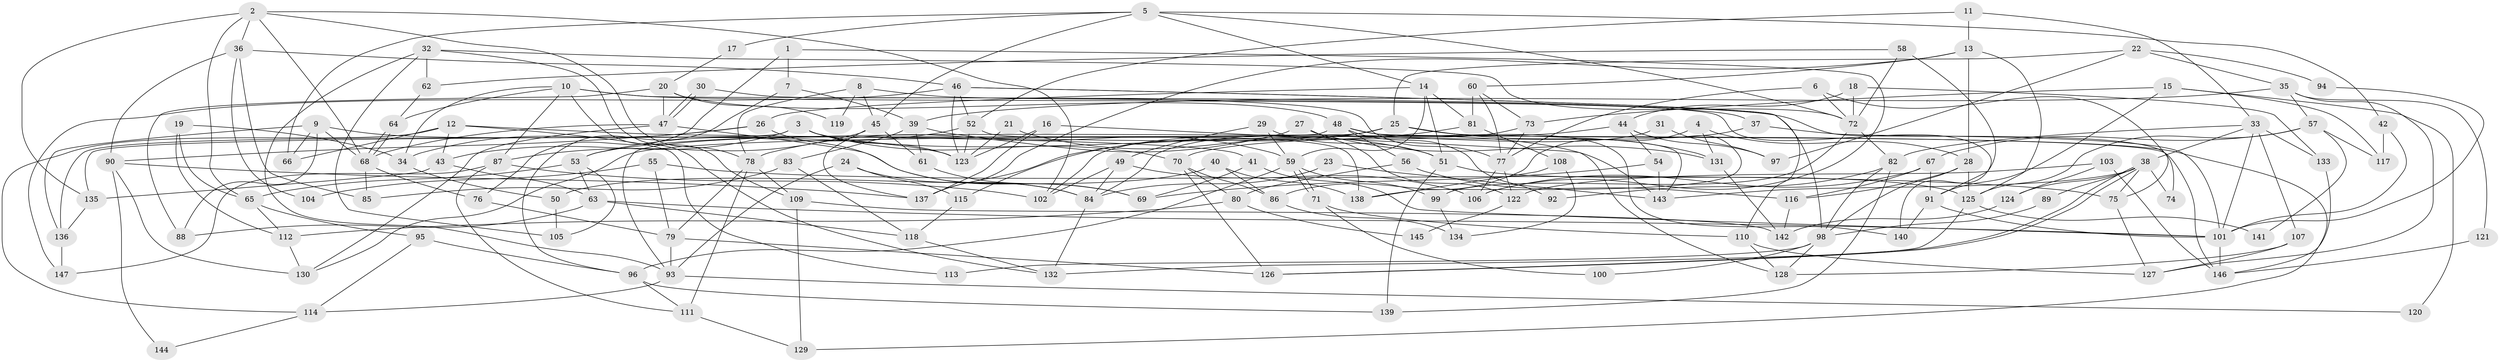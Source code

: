 // Generated by graph-tools (version 1.1) at 2025/36/03/09/25 02:36:11]
// undirected, 147 vertices, 294 edges
graph export_dot {
graph [start="1"]
  node [color=gray90,style=filled];
  1;
  2;
  3;
  4;
  5;
  6;
  7;
  8;
  9;
  10;
  11;
  12;
  13;
  14;
  15;
  16;
  17;
  18;
  19;
  20;
  21;
  22;
  23;
  24;
  25;
  26;
  27;
  28;
  29;
  30;
  31;
  32;
  33;
  34;
  35;
  36;
  37;
  38;
  39;
  40;
  41;
  42;
  43;
  44;
  45;
  46;
  47;
  48;
  49;
  50;
  51;
  52;
  53;
  54;
  55;
  56;
  57;
  58;
  59;
  60;
  61;
  62;
  63;
  64;
  65;
  66;
  67;
  68;
  69;
  70;
  71;
  72;
  73;
  74;
  75;
  76;
  77;
  78;
  79;
  80;
  81;
  82;
  83;
  84;
  85;
  86;
  87;
  88;
  89;
  90;
  91;
  92;
  93;
  94;
  95;
  96;
  97;
  98;
  99;
  100;
  101;
  102;
  103;
  104;
  105;
  106;
  107;
  108;
  109;
  110;
  111;
  112;
  113;
  114;
  115;
  116;
  117;
  118;
  119;
  120;
  121;
  122;
  123;
  124;
  125;
  126;
  127;
  128;
  129;
  130;
  131;
  132;
  133;
  134;
  135;
  136;
  137;
  138;
  139;
  140;
  141;
  142;
  143;
  144;
  145;
  146;
  147;
  1 -- 76;
  1 -- 106;
  1 -- 7;
  2 -- 68;
  2 -- 36;
  2 -- 65;
  2 -- 78;
  2 -- 102;
  2 -- 135;
  3 -- 143;
  3 -- 70;
  3 -- 43;
  3 -- 123;
  3 -- 136;
  4 -- 28;
  4 -- 131;
  4 -- 86;
  5 -- 42;
  5 -- 66;
  5 -- 14;
  5 -- 17;
  5 -- 45;
  5 -- 72;
  6 -- 75;
  6 -- 72;
  6 -- 77;
  7 -- 39;
  7 -- 96;
  8 -- 78;
  8 -- 37;
  8 -- 45;
  8 -- 119;
  9 -- 136;
  9 -- 123;
  9 -- 66;
  9 -- 68;
  9 -- 88;
  10 -- 87;
  10 -- 34;
  10 -- 64;
  10 -- 74;
  10 -- 91;
  10 -- 132;
  11 -- 52;
  11 -- 33;
  11 -- 13;
  12 -- 43;
  12 -- 114;
  12 -- 41;
  12 -- 66;
  12 -- 113;
  13 -- 28;
  13 -- 60;
  13 -- 125;
  13 -- 137;
  14 -- 81;
  14 -- 26;
  14 -- 51;
  14 -- 59;
  15 -- 91;
  15 -- 73;
  15 -- 117;
  15 -- 120;
  16 -- 123;
  16 -- 137;
  16 -- 128;
  17 -- 20;
  18 -- 72;
  18 -- 44;
  18 -- 133;
  19 -- 34;
  19 -- 65;
  19 -- 112;
  20 -- 47;
  20 -- 88;
  20 -- 48;
  20 -- 119;
  21 -- 51;
  21 -- 123;
  22 -- 35;
  22 -- 25;
  22 -- 94;
  22 -- 97;
  23 -- 84;
  23 -- 143;
  24 -- 84;
  24 -- 115;
  24 -- 93;
  25 -- 93;
  25 -- 53;
  25 -- 115;
  25 -- 129;
  25 -- 131;
  25 -- 143;
  26 -- 90;
  26 -- 34;
  26 -- 84;
  27 -- 78;
  27 -- 131;
  27 -- 122;
  28 -- 98;
  28 -- 116;
  28 -- 125;
  29 -- 59;
  29 -- 51;
  29 -- 49;
  30 -- 47;
  30 -- 47;
  30 -- 77;
  31 -- 97;
  31 -- 84;
  32 -- 72;
  32 -- 109;
  32 -- 62;
  32 -- 93;
  32 -- 105;
  33 -- 133;
  33 -- 101;
  33 -- 38;
  33 -- 82;
  33 -- 107;
  34 -- 50;
  35 -- 57;
  35 -- 39;
  35 -- 121;
  35 -- 127;
  36 -- 90;
  36 -- 46;
  36 -- 85;
  36 -- 104;
  37 -- 70;
  37 -- 101;
  38 -- 126;
  38 -- 126;
  38 -- 74;
  38 -- 75;
  38 -- 89;
  38 -- 124;
  38 -- 143;
  39 -- 59;
  39 -- 61;
  39 -- 83;
  40 -- 138;
  40 -- 86;
  40 -- 50;
  41 -- 101;
  41 -- 69;
  42 -- 117;
  42 -- 101;
  43 -- 135;
  43 -- 63;
  44 -- 130;
  44 -- 54;
  44 -- 97;
  44 -- 138;
  45 -- 61;
  45 -- 87;
  45 -- 137;
  46 -- 147;
  46 -- 98;
  46 -- 52;
  46 -- 110;
  46 -- 123;
  47 -- 68;
  47 -- 69;
  47 -- 130;
  48 -- 146;
  48 -- 56;
  48 -- 92;
  48 -- 135;
  48 -- 140;
  49 -- 84;
  49 -- 102;
  49 -- 106;
  50 -- 105;
  51 -- 125;
  51 -- 139;
  52 -- 123;
  52 -- 53;
  52 -- 138;
  53 -- 63;
  53 -- 65;
  53 -- 105;
  54 -- 143;
  54 -- 69;
  55 -- 79;
  55 -- 75;
  55 -- 104;
  56 -- 80;
  56 -- 116;
  57 -- 125;
  57 -- 67;
  57 -- 117;
  57 -- 141;
  58 -- 72;
  58 -- 62;
  58 -- 140;
  59 -- 71;
  59 -- 71;
  59 -- 96;
  59 -- 99;
  60 -- 73;
  60 -- 77;
  60 -- 81;
  61 -- 69;
  62 -- 64;
  63 -- 118;
  63 -- 88;
  63 -- 101;
  64 -- 68;
  64 -- 68;
  65 -- 95;
  65 -- 112;
  67 -- 106;
  67 -- 91;
  67 -- 116;
  68 -- 76;
  68 -- 85;
  70 -- 126;
  70 -- 86;
  70 -- 80;
  71 -- 110;
  71 -- 100;
  72 -- 82;
  72 -- 99;
  73 -- 77;
  73 -- 102;
  75 -- 127;
  76 -- 79;
  77 -- 106;
  77 -- 122;
  78 -- 111;
  78 -- 79;
  78 -- 109;
  79 -- 93;
  79 -- 126;
  80 -- 112;
  80 -- 145;
  81 -- 137;
  81 -- 108;
  82 -- 139;
  82 -- 92;
  82 -- 98;
  83 -- 85;
  83 -- 118;
  84 -- 132;
  86 -- 134;
  87 -- 102;
  87 -- 111;
  87 -- 147;
  89 -- 98;
  90 -- 130;
  90 -- 137;
  90 -- 144;
  91 -- 140;
  91 -- 101;
  93 -- 114;
  93 -- 120;
  94 -- 101;
  95 -- 96;
  95 -- 114;
  96 -- 111;
  96 -- 139;
  98 -- 128;
  98 -- 100;
  98 -- 113;
  99 -- 134;
  101 -- 146;
  103 -- 124;
  103 -- 122;
  103 -- 146;
  107 -- 127;
  107 -- 128;
  108 -- 138;
  108 -- 134;
  109 -- 129;
  109 -- 142;
  110 -- 128;
  110 -- 127;
  111 -- 129;
  112 -- 130;
  114 -- 144;
  115 -- 118;
  116 -- 142;
  118 -- 132;
  121 -- 146;
  122 -- 145;
  124 -- 142;
  125 -- 132;
  125 -- 141;
  131 -- 142;
  133 -- 146;
  135 -- 136;
  136 -- 147;
}
